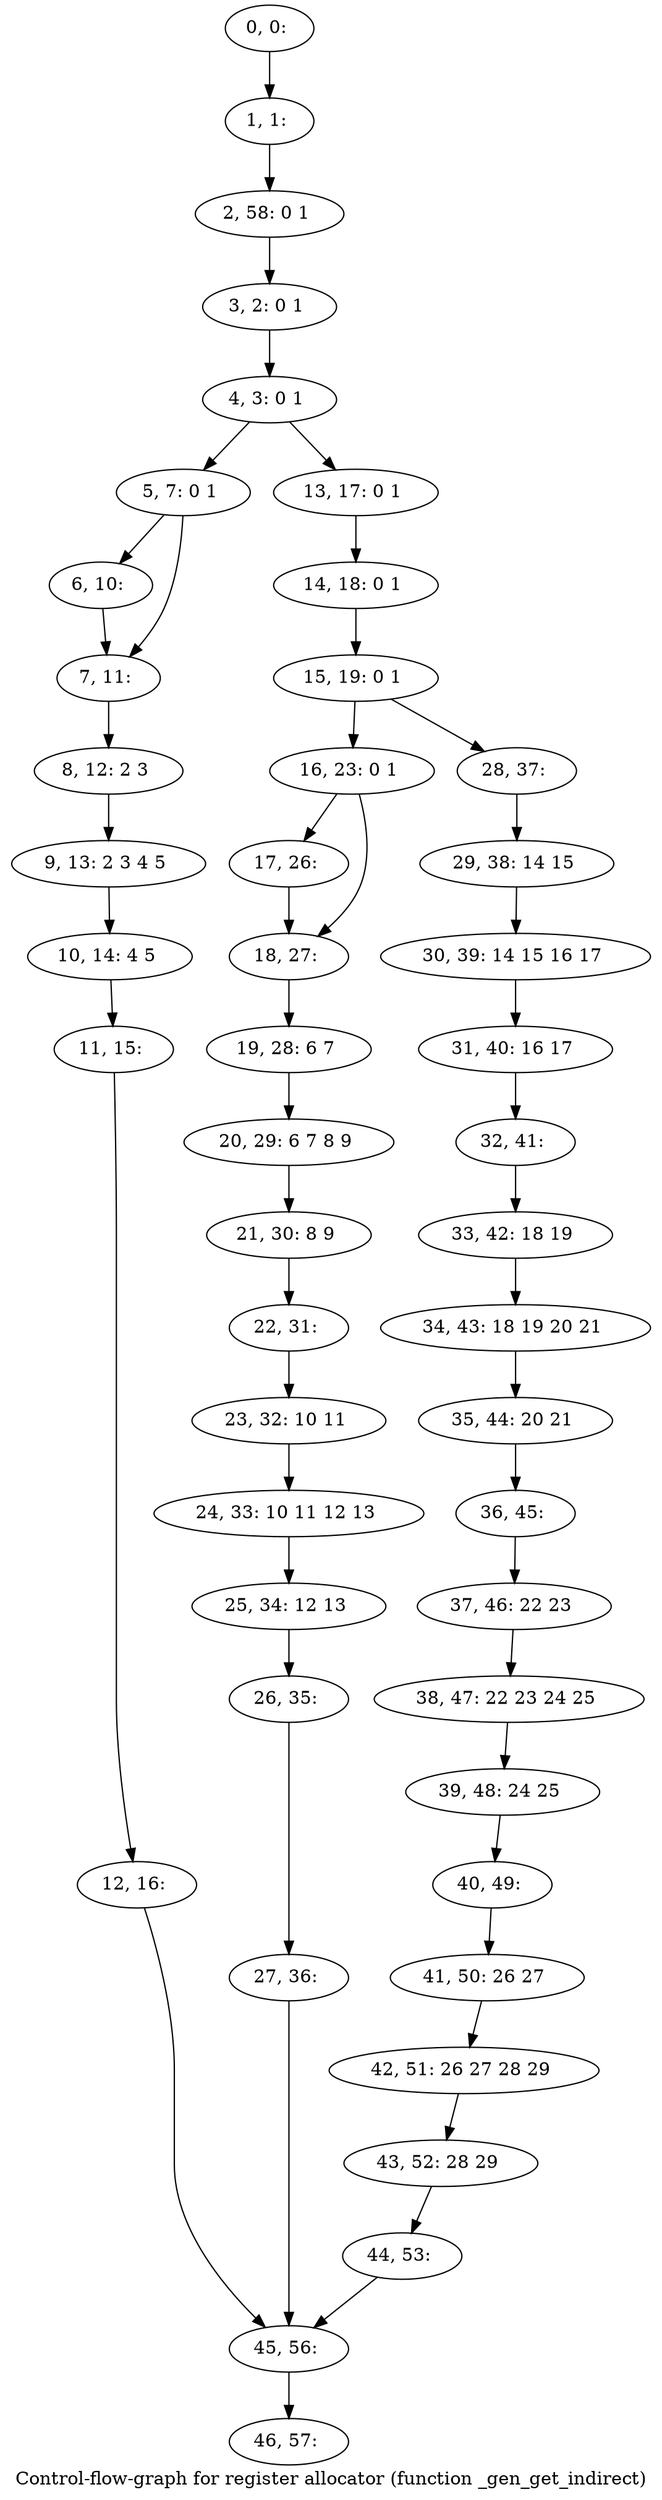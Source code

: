 digraph G {
graph [label="Control-flow-graph for register allocator (function _gen_get_indirect)"]
0[label="0, 0: "];
1[label="1, 1: "];
2[label="2, 58: 0 1 "];
3[label="3, 2: 0 1 "];
4[label="4, 3: 0 1 "];
5[label="5, 7: 0 1 "];
6[label="6, 10: "];
7[label="7, 11: "];
8[label="8, 12: 2 3 "];
9[label="9, 13: 2 3 4 5 "];
10[label="10, 14: 4 5 "];
11[label="11, 15: "];
12[label="12, 16: "];
13[label="13, 17: 0 1 "];
14[label="14, 18: 0 1 "];
15[label="15, 19: 0 1 "];
16[label="16, 23: 0 1 "];
17[label="17, 26: "];
18[label="18, 27: "];
19[label="19, 28: 6 7 "];
20[label="20, 29: 6 7 8 9 "];
21[label="21, 30: 8 9 "];
22[label="22, 31: "];
23[label="23, 32: 10 11 "];
24[label="24, 33: 10 11 12 13 "];
25[label="25, 34: 12 13 "];
26[label="26, 35: "];
27[label="27, 36: "];
28[label="28, 37: "];
29[label="29, 38: 14 15 "];
30[label="30, 39: 14 15 16 17 "];
31[label="31, 40: 16 17 "];
32[label="32, 41: "];
33[label="33, 42: 18 19 "];
34[label="34, 43: 18 19 20 21 "];
35[label="35, 44: 20 21 "];
36[label="36, 45: "];
37[label="37, 46: 22 23 "];
38[label="38, 47: 22 23 24 25 "];
39[label="39, 48: 24 25 "];
40[label="40, 49: "];
41[label="41, 50: 26 27 "];
42[label="42, 51: 26 27 28 29 "];
43[label="43, 52: 28 29 "];
44[label="44, 53: "];
45[label="45, 56: "];
46[label="46, 57: "];
0->1 ;
1->2 ;
2->3 ;
3->4 ;
4->5 ;
4->13 ;
5->6 ;
5->7 ;
6->7 ;
7->8 ;
8->9 ;
9->10 ;
10->11 ;
11->12 ;
12->45 ;
13->14 ;
14->15 ;
15->16 ;
15->28 ;
16->17 ;
16->18 ;
17->18 ;
18->19 ;
19->20 ;
20->21 ;
21->22 ;
22->23 ;
23->24 ;
24->25 ;
25->26 ;
26->27 ;
27->45 ;
28->29 ;
29->30 ;
30->31 ;
31->32 ;
32->33 ;
33->34 ;
34->35 ;
35->36 ;
36->37 ;
37->38 ;
38->39 ;
39->40 ;
40->41 ;
41->42 ;
42->43 ;
43->44 ;
44->45 ;
45->46 ;
}
